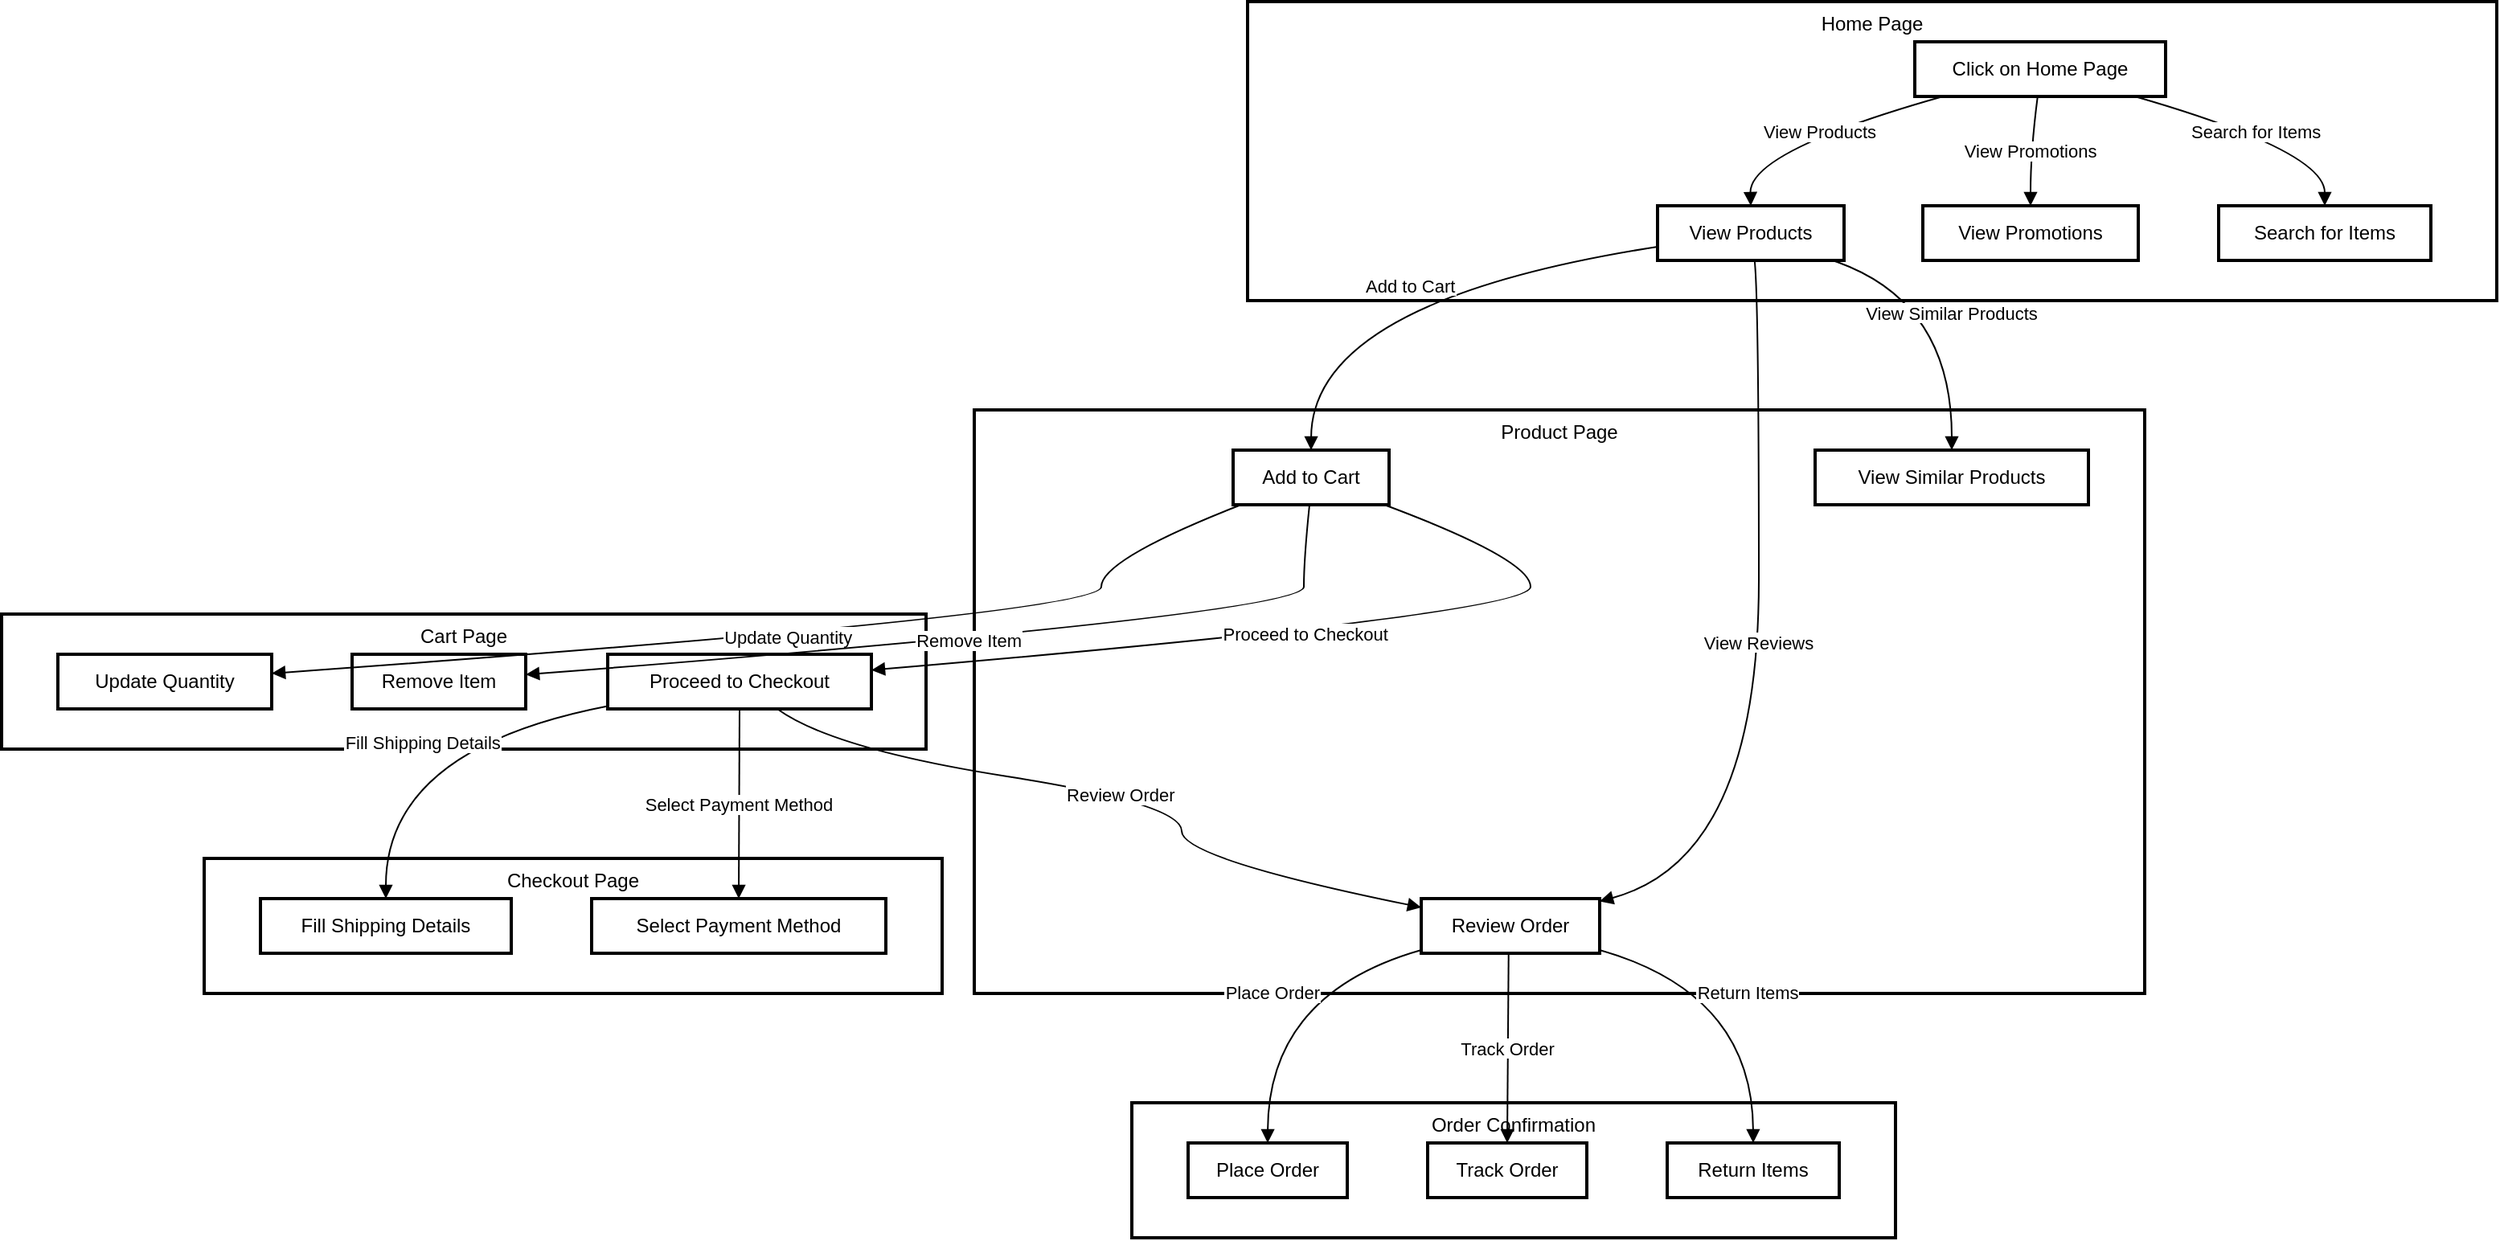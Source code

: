 <mxfile version="24.7.10">
  <diagram name="Page-1" id="1BoghvB5DJdIEKhOi30n">
    <mxGraphModel>
      <root>
        <mxCell id="0" />
        <mxCell id="1" parent="0" />
        <mxCell id="2" value="Order Confirmation" style="whiteSpace=wrap;strokeWidth=2;verticalAlign=top;" vertex="1" parent="1">
          <mxGeometry x="703" y="685" width="475" height="84" as="geometry" />
        </mxCell>
        <mxCell id="3" value="Place Order" style="whiteSpace=wrap;strokeWidth=2;" vertex="1" parent="1">
          <mxGeometry x="738" y="710" width="99" height="34" as="geometry" />
        </mxCell>
        <mxCell id="4" value="Track Order" style="whiteSpace=wrap;strokeWidth=2;" vertex="1" parent="1">
          <mxGeometry x="887" y="710" width="99" height="34" as="geometry" />
        </mxCell>
        <mxCell id="5" value="Return Items" style="whiteSpace=wrap;strokeWidth=2;" vertex="1" parent="1">
          <mxGeometry x="1036" y="710" width="107" height="34" as="geometry" />
        </mxCell>
        <mxCell id="6" value="Checkout Page" style="whiteSpace=wrap;strokeWidth=2;verticalAlign=top;" vertex="1" parent="1">
          <mxGeometry x="126" y="533" width="459" height="84" as="geometry" />
        </mxCell>
        <mxCell id="7" value="Fill Shipping Details" style="whiteSpace=wrap;strokeWidth=2;" vertex="1" parent="1">
          <mxGeometry x="161" y="558" width="156" height="34" as="geometry" />
        </mxCell>
        <mxCell id="8" value="Select Payment Method" style="whiteSpace=wrap;strokeWidth=2;" vertex="1" parent="1">
          <mxGeometry x="367" y="558" width="183" height="34" as="geometry" />
        </mxCell>
        <mxCell id="9" value="Cart Page" style="whiteSpace=wrap;strokeWidth=2;verticalAlign=top;" vertex="1" parent="1">
          <mxGeometry y="381" width="575" height="84" as="geometry" />
        </mxCell>
        <mxCell id="10" value="Update Quantity" style="whiteSpace=wrap;strokeWidth=2;" vertex="1" parent="1">
          <mxGeometry x="35" y="406" width="133" height="34" as="geometry" />
        </mxCell>
        <mxCell id="11" value="Remove Item" style="whiteSpace=wrap;strokeWidth=2;" vertex="1" parent="1">
          <mxGeometry x="218" y="406" width="108" height="34" as="geometry" />
        </mxCell>
        <mxCell id="12" value="Proceed to Checkout" style="whiteSpace=wrap;strokeWidth=2;" vertex="1" parent="1">
          <mxGeometry x="377" y="406" width="164" height="34" as="geometry" />
        </mxCell>
        <mxCell id="13" value="Product Page" style="whiteSpace=wrap;strokeWidth=2;verticalAlign=top;" vertex="1" parent="1">
          <mxGeometry x="605" y="254" width="728" height="363" as="geometry" />
        </mxCell>
        <mxCell id="14" value="Add to Cart" style="whiteSpace=wrap;strokeWidth=2;" vertex="1" parent="1">
          <mxGeometry x="766" y="279" width="97" height="34" as="geometry" />
        </mxCell>
        <mxCell id="15" value="Review Order" style="whiteSpace=wrap;strokeWidth=2;" vertex="1" parent="1">
          <mxGeometry x="883" y="558" width="111" height="34" as="geometry" />
        </mxCell>
        <mxCell id="16" value="View Similar Products" style="whiteSpace=wrap;strokeWidth=2;" vertex="1" parent="1">
          <mxGeometry x="1128" y="279" width="170" height="34" as="geometry" />
        </mxCell>
        <mxCell id="17" value="Home Page" style="whiteSpace=wrap;strokeWidth=2;verticalAlign=top;" vertex="1" parent="1">
          <mxGeometry x="775" width="777" height="186" as="geometry" />
        </mxCell>
        <mxCell id="18" value="Click on Home Page" style="whiteSpace=wrap;strokeWidth=2;" vertex="1" parent="1">
          <mxGeometry x="1190" y="25" width="156" height="34" as="geometry" />
        </mxCell>
        <mxCell id="19" value="View Products" style="whiteSpace=wrap;strokeWidth=2;" vertex="1" parent="1">
          <mxGeometry x="1030" y="127" width="116" height="34" as="geometry" />
        </mxCell>
        <mxCell id="20" value="View Promotions" style="whiteSpace=wrap;strokeWidth=2;" vertex="1" parent="1">
          <mxGeometry x="1195" y="127" width="134" height="34" as="geometry" />
        </mxCell>
        <mxCell id="21" value="Search for Items" style="whiteSpace=wrap;strokeWidth=2;" vertex="1" parent="1">
          <mxGeometry x="1379" y="127" width="132" height="34" as="geometry" />
        </mxCell>
        <mxCell id="22" value="View Products" style="curved=1;startArrow=none;endArrow=block;exitX=0.12;exitY=0.99;entryX=0.5;entryY=0;" edge="1" parent="1" source="18" target="19">
          <mxGeometry relative="1" as="geometry">
            <Array as="points">
              <mxPoint x="1087" y="93" />
            </Array>
          </mxGeometry>
        </mxCell>
        <mxCell id="23" value="View Promotions" style="curved=1;startArrow=none;endArrow=block;exitX=0.49;exitY=0.99;entryX=0.5;entryY=0;" edge="1" parent="1" source="18" target="20">
          <mxGeometry relative="1" as="geometry">
            <Array as="points">
              <mxPoint x="1262" y="93" />
            </Array>
          </mxGeometry>
        </mxCell>
        <mxCell id="24" value="Search for Items" style="curved=1;startArrow=none;endArrow=block;exitX=0.87;exitY=0.99;entryX=0.5;entryY=0;" edge="1" parent="1" source="18" target="21">
          <mxGeometry relative="1" as="geometry">
            <Array as="points">
              <mxPoint x="1445" y="93" />
            </Array>
          </mxGeometry>
        </mxCell>
        <mxCell id="25" value="Add to Cart" style="curved=1;startArrow=none;endArrow=block;exitX=0;exitY=0.75;entryX=0.5;entryY=0;" edge="1" parent="1" source="19" target="14">
          <mxGeometry relative="1" as="geometry">
            <Array as="points">
              <mxPoint x="815" y="186" />
            </Array>
          </mxGeometry>
        </mxCell>
        <mxCell id="26" value="View Reviews" style="curved=1;startArrow=none;endArrow=block;exitX=0.52;exitY=0.99;entryX=1;entryY=0.05;" edge="1" parent="1" source="19" target="15">
          <mxGeometry relative="1" as="geometry">
            <Array as="points">
              <mxPoint x="1093" y="186" />
              <mxPoint x="1093" y="533" />
            </Array>
          </mxGeometry>
        </mxCell>
        <mxCell id="27" value="View Similar Products" style="curved=1;startArrow=none;endArrow=block;exitX=0.93;exitY=0.99;entryX=0.5;entryY=0;" edge="1" parent="1" source="19" target="16">
          <mxGeometry relative="1" as="geometry">
            <Array as="points">
              <mxPoint x="1213" y="186" />
            </Array>
          </mxGeometry>
        </mxCell>
        <mxCell id="28" value="Update Quantity" style="curved=1;startArrow=none;endArrow=block;exitX=0.06;exitY=0.99;entryX=1;entryY=0.35;" edge="1" parent="1" source="14" target="10">
          <mxGeometry relative="1" as="geometry">
            <Array as="points">
              <mxPoint x="684" y="347" />
              <mxPoint x="684" y="381" />
            </Array>
          </mxGeometry>
        </mxCell>
        <mxCell id="29" value="Remove Item" style="curved=1;startArrow=none;endArrow=block;exitX=0.49;exitY=0.99;entryX=1.01;entryY=0.37;" edge="1" parent="1" source="14" target="11">
          <mxGeometry relative="1" as="geometry">
            <Array as="points">
              <mxPoint x="810" y="347" />
              <mxPoint x="810" y="381" />
            </Array>
          </mxGeometry>
        </mxCell>
        <mxCell id="30" value="Proceed to Checkout" style="curved=1;startArrow=none;endArrow=block;exitX=0.96;exitY=0.99;entryX=1;entryY=0.29;" edge="1" parent="1" source="14" target="12">
          <mxGeometry relative="1" as="geometry">
            <Array as="points">
              <mxPoint x="951" y="347" />
              <mxPoint x="951" y="381" />
            </Array>
          </mxGeometry>
        </mxCell>
        <mxCell id="31" value="Fill Shipping Details" style="curved=1;startArrow=none;endArrow=block;exitX=0;exitY=0.95;entryX=0.5;entryY=0;" edge="1" parent="1" source="12" target="7">
          <mxGeometry relative="1" as="geometry">
            <Array as="points">
              <mxPoint x="239" y="465" />
            </Array>
          </mxGeometry>
        </mxCell>
        <mxCell id="32" value="Select Payment Method" style="curved=1;startArrow=none;endArrow=block;exitX=0.5;exitY=0.99;entryX=0.5;entryY=0;" edge="1" parent="1" source="12" target="8">
          <mxGeometry relative="1" as="geometry">
            <Array as="points" />
          </mxGeometry>
        </mxCell>
        <mxCell id="33" value="Review Order" style="curved=1;startArrow=none;endArrow=block;exitX=0.64;exitY=0.99;entryX=0;entryY=0.16;" edge="1" parent="1" source="12" target="15">
          <mxGeometry relative="1" as="geometry">
            <Array as="points">
              <mxPoint x="517" y="465" />
              <mxPoint x="734" y="499" />
              <mxPoint x="734" y="533" />
            </Array>
          </mxGeometry>
        </mxCell>
        <mxCell id="34" value="Place Order" style="curved=1;startArrow=none;endArrow=block;exitX=0;exitY=0.94;entryX=0.5;entryY=0;" edge="1" parent="1" source="15" target="3">
          <mxGeometry relative="1" as="geometry">
            <Array as="points">
              <mxPoint x="788" y="617" />
            </Array>
          </mxGeometry>
        </mxCell>
        <mxCell id="35" value="Track Order" style="curved=1;startArrow=none;endArrow=block;exitX=0.49;exitY=0.99;entryX=0.5;entryY=0;" edge="1" parent="1" source="15" target="4">
          <mxGeometry relative="1" as="geometry">
            <Array as="points">
              <mxPoint x="937" y="617" />
            </Array>
          </mxGeometry>
        </mxCell>
        <mxCell id="36" value="Return Items" style="curved=1;startArrow=none;endArrow=block;exitX=1;exitY=0.94;entryX=0.5;entryY=0;" edge="1" parent="1" source="15" target="5">
          <mxGeometry relative="1" as="geometry">
            <Array as="points">
              <mxPoint x="1089" y="617" />
            </Array>
          </mxGeometry>
        </mxCell>
      </root>
    </mxGraphModel>
  </diagram>
</mxfile>

